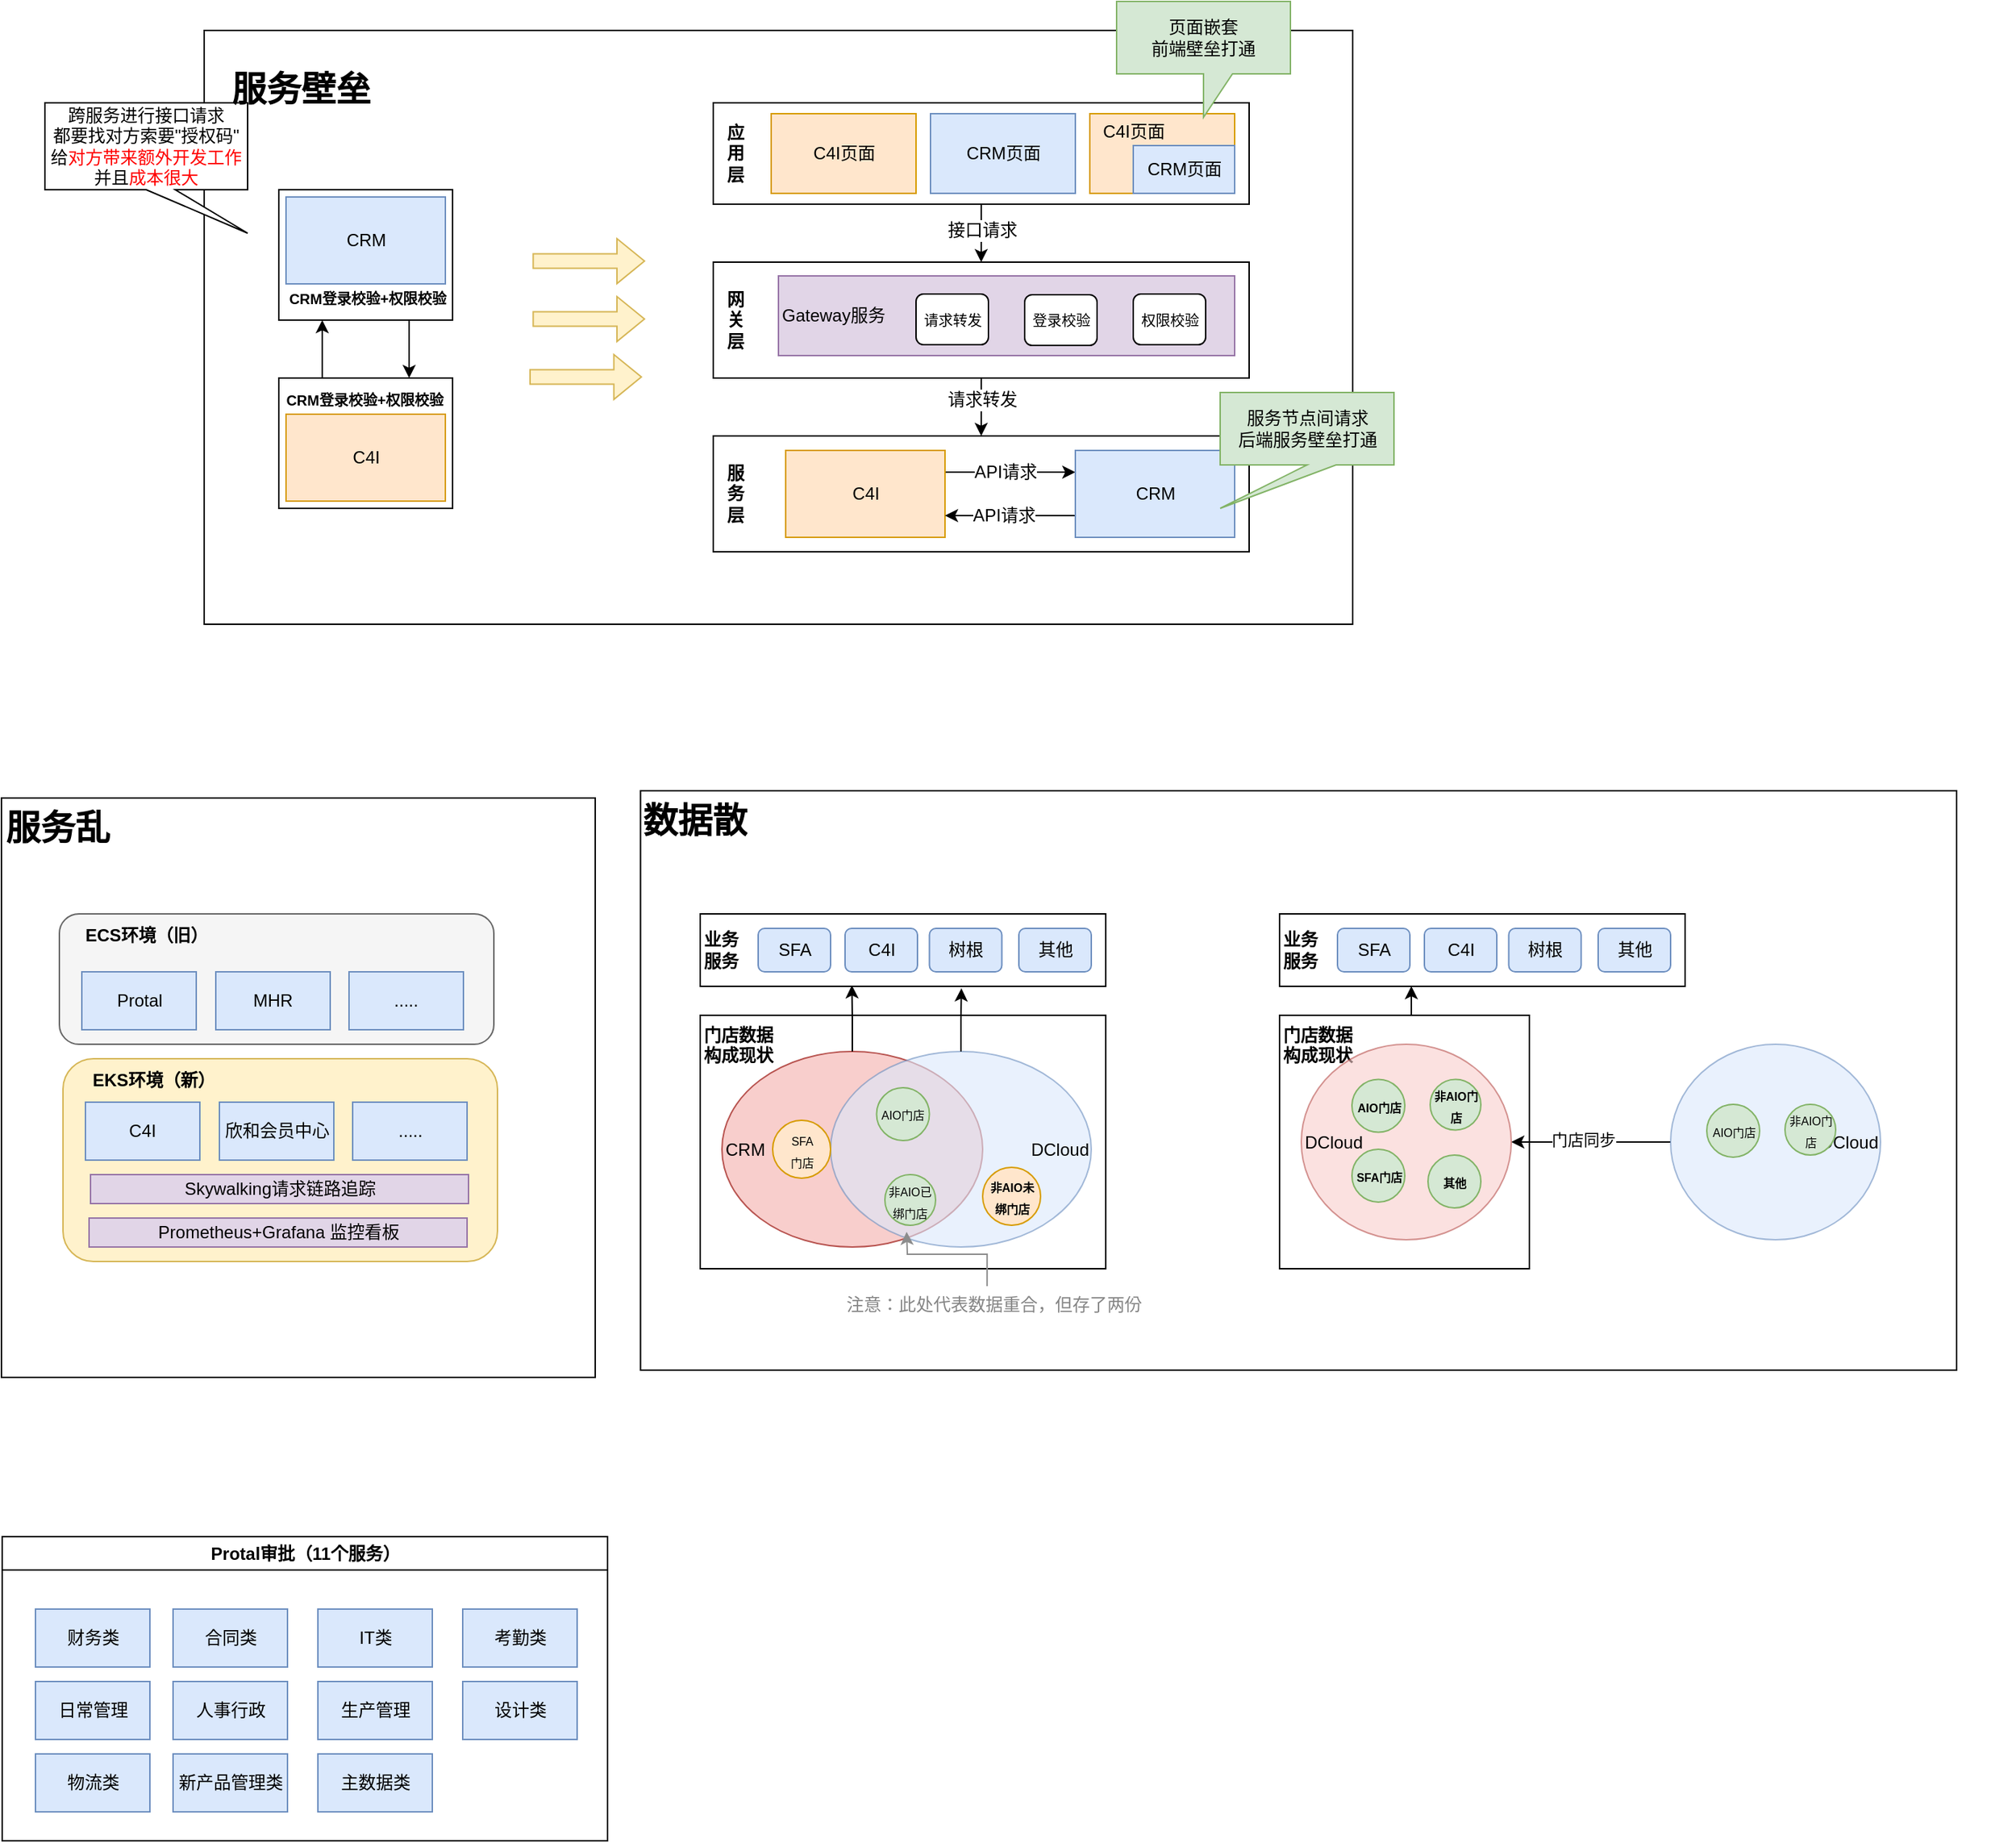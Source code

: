 <mxfile version="24.0.5" type="github">
  <diagram name="第 1 页" id="fpY8yn4sJWRvHEiPrYGF">
    <mxGraphModel dx="2000" dy="1903" grid="1" gridSize="10" guides="1" tooltips="1" connect="1" arrows="1" fold="1" page="1" pageScale="1" pageWidth="827" pageHeight="1169" math="0" shadow="0">
      <root>
        <mxCell id="0" />
        <mxCell id="1" parent="0" />
        <mxCell id="G3k9K2cqqkwImt9SPJEE-204" value="" style="rounded=0;whiteSpace=wrap;html=1;strokeColor=default;align=center;verticalAlign=middle;fontFamily=Helvetica;fontSize=12;fontColor=default;fillColor=default;" parent="1" vertex="1">
          <mxGeometry x="-670" y="200" width="410" height="400" as="geometry" />
        </mxCell>
        <mxCell id="G3k9K2cqqkwImt9SPJEE-200" value="" style="rounded=0;whiteSpace=wrap;html=1;strokeColor=default;align=center;verticalAlign=middle;fontFamily=Helvetica;fontSize=12;fontColor=default;fillColor=default;" parent="1" vertex="1">
          <mxGeometry x="-530" y="-330" width="793" height="410" as="geometry" />
        </mxCell>
        <mxCell id="G3k9K2cqqkwImt9SPJEE-174" value="Protal审批（11个服务）" style="swimlane;whiteSpace=wrap;html=1;rounded=0;strokeColor=default;align=center;verticalAlign=middle;fontFamily=Helvetica;fontSize=12;fontColor=default;fillColor=default;" parent="1" vertex="1">
          <mxGeometry x="-669.5" y="710" width="418" height="210" as="geometry" />
        </mxCell>
        <mxCell id="G3k9K2cqqkwImt9SPJEE-175" value="财务类" style="rounded=0;whiteSpace=wrap;html=1;strokeColor=#6c8ebf;align=center;verticalAlign=middle;fontFamily=Helvetica;fontSize=12;fillColor=#dae8fc;" parent="G3k9K2cqqkwImt9SPJEE-174" vertex="1">
          <mxGeometry x="23" y="50" width="79" height="40" as="geometry" />
        </mxCell>
        <mxCell id="G3k9K2cqqkwImt9SPJEE-176" value="合同类" style="rounded=0;whiteSpace=wrap;html=1;strokeColor=#6c8ebf;align=center;verticalAlign=middle;fontFamily=Helvetica;fontSize=12;fillColor=#dae8fc;" parent="G3k9K2cqqkwImt9SPJEE-174" vertex="1">
          <mxGeometry x="118" y="50" width="79" height="40" as="geometry" />
        </mxCell>
        <mxCell id="G3k9K2cqqkwImt9SPJEE-180" value="IT类" style="rounded=0;whiteSpace=wrap;html=1;strokeColor=#6c8ebf;align=center;verticalAlign=middle;fontFamily=Helvetica;fontSize=12;fillColor=#dae8fc;" parent="G3k9K2cqqkwImt9SPJEE-174" vertex="1">
          <mxGeometry x="218" y="50" width="79" height="40" as="geometry" />
        </mxCell>
        <mxCell id="G3k9K2cqqkwImt9SPJEE-181" value="考勤类" style="rounded=0;whiteSpace=wrap;html=1;strokeColor=#6c8ebf;align=center;verticalAlign=middle;fontFamily=Helvetica;fontSize=12;fillColor=#dae8fc;" parent="G3k9K2cqqkwImt9SPJEE-174" vertex="1">
          <mxGeometry x="318" y="50" width="79" height="40" as="geometry" />
        </mxCell>
        <mxCell id="G3k9K2cqqkwImt9SPJEE-182" value="日常管理" style="rounded=0;whiteSpace=wrap;html=1;strokeColor=#6c8ebf;align=center;verticalAlign=middle;fontFamily=Helvetica;fontSize=12;fillColor=#dae8fc;" parent="G3k9K2cqqkwImt9SPJEE-174" vertex="1">
          <mxGeometry x="23" y="100" width="79" height="40" as="geometry" />
        </mxCell>
        <mxCell id="G3k9K2cqqkwImt9SPJEE-183" value="人事行政" style="rounded=0;whiteSpace=wrap;html=1;strokeColor=#6c8ebf;align=center;verticalAlign=middle;fontFamily=Helvetica;fontSize=12;fillColor=#dae8fc;" parent="G3k9K2cqqkwImt9SPJEE-174" vertex="1">
          <mxGeometry x="118" y="100" width="79" height="40" as="geometry" />
        </mxCell>
        <mxCell id="G3k9K2cqqkwImt9SPJEE-184" value="生产管理" style="rounded=0;whiteSpace=wrap;html=1;strokeColor=#6c8ebf;align=center;verticalAlign=middle;fontFamily=Helvetica;fontSize=12;fillColor=#dae8fc;" parent="G3k9K2cqqkwImt9SPJEE-174" vertex="1">
          <mxGeometry x="218" y="100" width="79" height="40" as="geometry" />
        </mxCell>
        <mxCell id="G3k9K2cqqkwImt9SPJEE-185" value="设计类" style="rounded=0;whiteSpace=wrap;html=1;strokeColor=#6c8ebf;align=center;verticalAlign=middle;fontFamily=Helvetica;fontSize=12;fillColor=#dae8fc;" parent="G3k9K2cqqkwImt9SPJEE-174" vertex="1">
          <mxGeometry x="318" y="100" width="79" height="40" as="geometry" />
        </mxCell>
        <mxCell id="G3k9K2cqqkwImt9SPJEE-186" value="物流类" style="rounded=0;whiteSpace=wrap;html=1;strokeColor=#6c8ebf;align=center;verticalAlign=middle;fontFamily=Helvetica;fontSize=12;fillColor=#dae8fc;" parent="G3k9K2cqqkwImt9SPJEE-174" vertex="1">
          <mxGeometry x="23" y="150" width="79" height="40" as="geometry" />
        </mxCell>
        <mxCell id="G3k9K2cqqkwImt9SPJEE-187" value="新产品管理类" style="rounded=0;whiteSpace=wrap;html=1;strokeColor=#6c8ebf;align=center;verticalAlign=middle;fontFamily=Helvetica;fontSize=12;fillColor=#dae8fc;" parent="G3k9K2cqqkwImt9SPJEE-174" vertex="1">
          <mxGeometry x="118" y="150" width="79" height="40" as="geometry" />
        </mxCell>
        <mxCell id="G3k9K2cqqkwImt9SPJEE-188" value="主数据类" style="rounded=0;whiteSpace=wrap;html=1;strokeColor=#6c8ebf;align=center;verticalAlign=middle;fontFamily=Helvetica;fontSize=12;fillColor=#dae8fc;" parent="G3k9K2cqqkwImt9SPJEE-174" vertex="1">
          <mxGeometry x="218" y="150" width="79" height="40" as="geometry" />
        </mxCell>
        <mxCell id="G3k9K2cqqkwImt9SPJEE-198" value="" style="group;movable=0;resizable=0;rotatable=0;deletable=0;editable=0;locked=1;connectable=0;" parent="1" vertex="1" connectable="0">
          <mxGeometry x="-480" y="-280" width="771.5" height="310" as="geometry" />
        </mxCell>
        <mxCell id="G3k9K2cqqkwImt9SPJEE-22" value="" style="group;fillColor=#fff2cc;strokeColor=#d6b656;container=0;movable=0;resizable=0;rotatable=0;deletable=0;editable=0;locked=1;connectable=0;" parent="G3k9K2cqqkwImt9SPJEE-198" vertex="1" connectable="0">
          <mxGeometry x="1.5" y="60" width="120" height="90" as="geometry" />
        </mxCell>
        <mxCell id="G3k9K2cqqkwImt9SPJEE-38" style="edgeStyle=orthogonalEdgeStyle;rounded=0;orthogonalLoop=1;jettySize=auto;html=1;exitX=0.75;exitY=1;exitDx=0;exitDy=0;entryX=0.75;entryY=0;entryDx=0;entryDy=0;fontFamily=Helvetica;fontSize=12;fontColor=default;movable=0;resizable=0;rotatable=0;deletable=0;editable=0;locked=1;connectable=0;" parent="G3k9K2cqqkwImt9SPJEE-198" source="G3k9K2cqqkwImt9SPJEE-14" target="G3k9K2cqqkwImt9SPJEE-28" edge="1">
          <mxGeometry relative="1" as="geometry" />
        </mxCell>
        <mxCell id="G3k9K2cqqkwImt9SPJEE-14" value="" style="rounded=0;whiteSpace=wrap;html=1;align=center;verticalAlign=middle;fontFamily=Helvetica;fontSize=12;movable=0;resizable=0;rotatable=0;deletable=0;editable=0;locked=1;connectable=0;" parent="G3k9K2cqqkwImt9SPJEE-198" vertex="1">
          <mxGeometry x="1.5" y="60" width="120" height="90" as="geometry" />
        </mxCell>
        <mxCell id="G3k9K2cqqkwImt9SPJEE-8" value="CRM" style="rounded=0;whiteSpace=wrap;html=1;fillColor=#dae8fc;strokeColor=#6c8ebf;movable=0;resizable=0;rotatable=0;deletable=0;editable=0;locked=1;connectable=0;" parent="G3k9K2cqqkwImt9SPJEE-198" vertex="1">
          <mxGeometry x="6.5" y="65" width="110" height="60" as="geometry" />
        </mxCell>
        <mxCell id="G3k9K2cqqkwImt9SPJEE-21" value="&lt;font style=&quot;font-size: 10px;&quot;&gt;&lt;b&gt;CRM登录校验+权限校验&lt;/b&gt;&lt;/font&gt;" style="text;html=1;align=center;verticalAlign=middle;whiteSpace=wrap;rounded=0;fontFamily=Helvetica;fontSize=12;fontColor=default;movable=0;resizable=0;rotatable=0;deletable=0;editable=0;locked=1;connectable=0;" parent="G3k9K2cqqkwImt9SPJEE-198" vertex="1">
          <mxGeometry x="1.5" y="125" width="121.5" height="20" as="geometry" />
        </mxCell>
        <mxCell id="G3k9K2cqqkwImt9SPJEE-37" style="edgeStyle=orthogonalEdgeStyle;rounded=0;orthogonalLoop=1;jettySize=auto;html=1;exitX=0.25;exitY=0;exitDx=0;exitDy=0;entryX=0.25;entryY=1;entryDx=0;entryDy=0;fontFamily=Helvetica;fontSize=12;fontColor=default;movable=0;resizable=0;rotatable=0;deletable=0;editable=0;locked=1;connectable=0;" parent="G3k9K2cqqkwImt9SPJEE-198" source="G3k9K2cqqkwImt9SPJEE-28" target="G3k9K2cqqkwImt9SPJEE-14" edge="1">
          <mxGeometry relative="1" as="geometry" />
        </mxCell>
        <mxCell id="G3k9K2cqqkwImt9SPJEE-28" value="" style="rounded=0;whiteSpace=wrap;html=1;align=center;verticalAlign=middle;fontFamily=Helvetica;fontSize=12;movable=0;resizable=0;rotatable=0;deletable=0;editable=0;locked=1;connectable=0;container=0;" parent="G3k9K2cqqkwImt9SPJEE-198" vertex="1">
          <mxGeometry x="1.5" y="190" width="120" height="90" as="geometry" />
        </mxCell>
        <mxCell id="G3k9K2cqqkwImt9SPJEE-29" value="C4I" style="rounded=0;whiteSpace=wrap;html=1;fillColor=#ffe6cc;strokeColor=#d79b00;movable=0;resizable=0;rotatable=0;deletable=0;editable=0;locked=1;connectable=0;container=0;" parent="G3k9K2cqqkwImt9SPJEE-198" vertex="1">
          <mxGeometry x="6.5" y="215" width="110" height="60" as="geometry" />
        </mxCell>
        <mxCell id="G3k9K2cqqkwImt9SPJEE-77" value="&lt;font style=&quot;font-size: 10px;&quot;&gt;&lt;b&gt;CRM登录校验+权限校验&lt;/b&gt;&lt;/font&gt;" style="text;html=1;align=center;verticalAlign=middle;whiteSpace=wrap;rounded=0;fontFamily=Helvetica;fontSize=12;fontColor=default;movable=0;resizable=0;rotatable=0;deletable=0;editable=0;locked=1;connectable=0;" parent="G3k9K2cqqkwImt9SPJEE-198" vertex="1">
          <mxGeometry y="195" width="121.5" height="20" as="geometry" />
        </mxCell>
        <mxCell id="G3k9K2cqqkwImt9SPJEE-93" value="" style="group;movable=0;resizable=0;rotatable=0;deletable=0;editable=0;locked=1;connectable=0;" parent="G3k9K2cqqkwImt9SPJEE-198" vertex="1" connectable="0">
          <mxGeometry x="301.5" width="470" height="310" as="geometry" />
        </mxCell>
        <mxCell id="G3k9K2cqqkwImt9SPJEE-61" value="" style="group;dashed=1;movable=0;resizable=0;rotatable=0;deletable=0;editable=0;locked=1;connectable=0;" parent="G3k9K2cqqkwImt9SPJEE-93" vertex="1" connectable="0">
          <mxGeometry width="470" height="130" as="geometry" />
        </mxCell>
        <mxCell id="G3k9K2cqqkwImt9SPJEE-54" value="" style="rounded=0;whiteSpace=wrap;html=1;strokeColor=default;align=center;verticalAlign=middle;fontFamily=Helvetica;fontSize=12;fontColor=default;fillColor=default;movable=0;resizable=0;rotatable=0;deletable=0;editable=0;locked=1;connectable=0;" parent="G3k9K2cqqkwImt9SPJEE-61" vertex="1">
          <mxGeometry width="370" height="70" as="geometry" />
        </mxCell>
        <mxCell id="G3k9K2cqqkwImt9SPJEE-55" value="应&lt;br&gt;用&lt;br&gt;层" style="text;html=1;align=center;verticalAlign=middle;whiteSpace=wrap;rounded=0;fontFamily=Helvetica;fontSize=12;fontColor=default;fontStyle=1;movable=0;resizable=0;rotatable=0;deletable=0;editable=0;locked=1;connectable=0;" parent="G3k9K2cqqkwImt9SPJEE-61" vertex="1">
          <mxGeometry x="5" y="10" width="20" height="50" as="geometry" />
        </mxCell>
        <mxCell id="G3k9K2cqqkwImt9SPJEE-56" value="C4I页面" style="rounded=0;whiteSpace=wrap;html=1;strokeColor=#d79b00;align=center;verticalAlign=middle;fontFamily=Helvetica;fontSize=12;fillColor=#ffe6cc;movable=0;resizable=0;rotatable=0;deletable=0;editable=0;locked=1;connectable=0;" parent="G3k9K2cqqkwImt9SPJEE-61" vertex="1">
          <mxGeometry x="40" y="7.5" width="100" height="55" as="geometry" />
        </mxCell>
        <mxCell id="G3k9K2cqqkwImt9SPJEE-57" value="CRM页面" style="rounded=0;whiteSpace=wrap;html=1;strokeColor=#6c8ebf;align=center;verticalAlign=middle;fontFamily=Helvetica;fontSize=12;fillColor=#dae8fc;movable=0;resizable=0;rotatable=0;deletable=0;editable=0;locked=1;connectable=0;" parent="G3k9K2cqqkwImt9SPJEE-61" vertex="1">
          <mxGeometry x="150" y="7.5" width="100" height="55" as="geometry" />
        </mxCell>
        <mxCell id="G3k9K2cqqkwImt9SPJEE-58" value="" style="rounded=0;whiteSpace=wrap;html=1;strokeColor=#d79b00;align=center;verticalAlign=middle;fontFamily=Helvetica;fontSize=12;fillColor=#ffe6cc;movable=0;resizable=0;rotatable=0;deletable=0;editable=0;locked=1;connectable=0;" parent="G3k9K2cqqkwImt9SPJEE-61" vertex="1">
          <mxGeometry x="260" y="7.5" width="100" height="55" as="geometry" />
        </mxCell>
        <mxCell id="G3k9K2cqqkwImt9SPJEE-59" value="C4I页面" style="text;html=1;align=center;verticalAlign=middle;whiteSpace=wrap;rounded=0;fontFamily=Helvetica;fontSize=12;fontColor=default;movable=0;resizable=0;rotatable=0;deletable=0;editable=0;locked=1;connectable=0;" parent="G3k9K2cqqkwImt9SPJEE-61" vertex="1">
          <mxGeometry x="260" y="5" width="60" height="30" as="geometry" />
        </mxCell>
        <mxCell id="G3k9K2cqqkwImt9SPJEE-60" value="CRM页面" style="rounded=0;whiteSpace=wrap;html=1;strokeColor=#6c8ebf;align=center;verticalAlign=middle;fontFamily=Helvetica;fontSize=12;fillColor=#dae8fc;movable=0;resizable=0;rotatable=0;deletable=0;editable=0;locked=1;connectable=0;" parent="G3k9K2cqqkwImt9SPJEE-61" vertex="1">
          <mxGeometry x="290" y="29.5" width="70" height="33" as="geometry" />
        </mxCell>
        <mxCell id="G3k9K2cqqkwImt9SPJEE-86" style="edgeStyle=orthogonalEdgeStyle;rounded=0;orthogonalLoop=1;jettySize=auto;html=1;exitX=0.5;exitY=1;exitDx=0;exitDy=0;entryX=0.5;entryY=0;entryDx=0;entryDy=0;fontFamily=Helvetica;fontSize=12;fontColor=default;movable=0;resizable=0;rotatable=0;deletable=0;editable=0;locked=1;connectable=0;" parent="G3k9K2cqqkwImt9SPJEE-93" source="G3k9K2cqqkwImt9SPJEE-54" target="G3k9K2cqqkwImt9SPJEE-81" edge="1">
          <mxGeometry relative="1" as="geometry" />
        </mxCell>
        <mxCell id="G3k9K2cqqkwImt9SPJEE-87" value="接口请求" style="edgeLabel;html=1;align=center;verticalAlign=middle;resizable=0;points=[];rounded=0;strokeColor=default;fontFamily=Helvetica;fontSize=12;fontColor=default;fillColor=default;movable=0;rotatable=0;deletable=0;editable=0;locked=1;connectable=0;" parent="G3k9K2cqqkwImt9SPJEE-86" vertex="1" connectable="0">
          <mxGeometry x="-0.126" relative="1" as="geometry">
            <mxPoint as="offset" />
          </mxGeometry>
        </mxCell>
        <mxCell id="G3k9K2cqqkwImt9SPJEE-89" value="" style="group;movable=0;resizable=0;rotatable=0;deletable=0;editable=0;locked=1;connectable=0;" parent="G3k9K2cqqkwImt9SPJEE-93" vertex="1" connectable="0">
          <mxGeometry y="110" width="370" height="80" as="geometry" />
        </mxCell>
        <mxCell id="G3k9K2cqqkwImt9SPJEE-81" value="" style="rounded=0;whiteSpace=wrap;html=1;strokeColor=default;align=center;verticalAlign=middle;fontFamily=Helvetica;fontSize=12;fontColor=default;fillColor=default;movable=0;resizable=0;rotatable=0;deletable=0;editable=0;locked=1;connectable=0;" parent="G3k9K2cqqkwImt9SPJEE-89" vertex="1">
          <mxGeometry width="370" height="80" as="geometry" />
        </mxCell>
        <mxCell id="G3k9K2cqqkwImt9SPJEE-82" value="" style="group;movable=0;resizable=0;rotatable=0;deletable=0;editable=0;locked=1;connectable=0;" parent="G3k9K2cqqkwImt9SPJEE-89" vertex="1" connectable="0">
          <mxGeometry x="45" y="9.5" width="325" height="70.5" as="geometry" />
        </mxCell>
        <mxCell id="G3k9K2cqqkwImt9SPJEE-53" value="&lt;div style=&quot;&quot;&gt;&lt;span style=&quot;background-color: initial;&quot;&gt;Gateway服务&lt;/span&gt;&lt;/div&gt;" style="rounded=0;whiteSpace=wrap;html=1;fillColor=#e1d5e7;strokeColor=#9673a6;movable=0;resizable=0;rotatable=0;deletable=0;editable=0;locked=1;connectable=0;container=0;align=left;" parent="G3k9K2cqqkwImt9SPJEE-82" vertex="1">
          <mxGeometry width="315" height="55" as="geometry" />
        </mxCell>
        <mxCell id="G3k9K2cqqkwImt9SPJEE-69" value="&lt;font style=&quot;font-size: 10px;&quot;&gt;请求转发&lt;/font&gt;" style="rounded=1;whiteSpace=wrap;html=1;strokeColor=default;align=center;verticalAlign=middle;fontFamily=Helvetica;fontSize=12;fontColor=default;fillColor=default;movable=0;resizable=0;rotatable=0;deletable=0;editable=0;locked=1;connectable=0;" parent="G3k9K2cqqkwImt9SPJEE-82" vertex="1">
          <mxGeometry x="95" y="12.5" width="50" height="35" as="geometry" />
        </mxCell>
        <mxCell id="G3k9K2cqqkwImt9SPJEE-70" value="&lt;font style=&quot;font-size: 10px;&quot;&gt;登录校验&lt;/font&gt;" style="rounded=1;whiteSpace=wrap;html=1;strokeColor=default;align=center;verticalAlign=middle;fontFamily=Helvetica;fontSize=12;fontColor=default;fillColor=default;movable=0;resizable=0;rotatable=0;deletable=0;editable=0;locked=1;connectable=0;" parent="G3k9K2cqqkwImt9SPJEE-82" vertex="1">
          <mxGeometry x="170" y="13" width="50" height="35" as="geometry" />
        </mxCell>
        <mxCell id="G3k9K2cqqkwImt9SPJEE-71" value="&lt;font style=&quot;font-size: 10px;&quot;&gt;权限校验&lt;/font&gt;" style="rounded=1;whiteSpace=wrap;html=1;strokeColor=default;align=center;verticalAlign=middle;fontFamily=Helvetica;fontSize=12;fontColor=default;fillColor=default;movable=0;resizable=0;rotatable=0;deletable=0;editable=0;locked=1;connectable=0;" parent="G3k9K2cqqkwImt9SPJEE-82" vertex="1">
          <mxGeometry x="245" y="12.5" width="50" height="35" as="geometry" />
        </mxCell>
        <mxCell id="G3k9K2cqqkwImt9SPJEE-51" value="网&lt;br&gt;关&lt;br&gt;层" style="text;html=1;align=center;verticalAlign=middle;whiteSpace=wrap;rounded=0;fontFamily=Helvetica;fontSize=12;fontColor=default;fontStyle=1;movable=0;resizable=0;rotatable=0;deletable=0;editable=0;locked=1;connectable=0;" parent="G3k9K2cqqkwImt9SPJEE-89" vertex="1">
          <mxGeometry y="14.5" width="30" height="50" as="geometry" />
        </mxCell>
        <mxCell id="G3k9K2cqqkwImt9SPJEE-90" value="" style="group;movable=0;resizable=0;rotatable=0;deletable=0;editable=0;locked=1;connectable=0;" parent="G3k9K2cqqkwImt9SPJEE-93" vertex="1" connectable="0">
          <mxGeometry y="230" width="370" height="80" as="geometry" />
        </mxCell>
        <mxCell id="G3k9K2cqqkwImt9SPJEE-39" value="" style="rounded=0;whiteSpace=wrap;html=1;strokeColor=default;align=center;verticalAlign=middle;fontFamily=Helvetica;fontSize=12;fontColor=default;fillColor=default;movable=0;resizable=0;rotatable=0;deletable=0;editable=0;locked=1;connectable=0;" parent="G3k9K2cqqkwImt9SPJEE-90" vertex="1">
          <mxGeometry width="370" height="80" as="geometry" />
        </mxCell>
        <mxCell id="G3k9K2cqqkwImt9SPJEE-45" style="edgeStyle=orthogonalEdgeStyle;rounded=0;orthogonalLoop=1;jettySize=auto;html=1;exitX=1;exitY=0.25;exitDx=0;exitDy=0;entryX=0;entryY=0.25;entryDx=0;entryDy=0;fontFamily=Helvetica;fontSize=12;fontColor=default;movable=0;resizable=0;rotatable=0;deletable=0;editable=0;locked=1;connectable=0;" parent="G3k9K2cqqkwImt9SPJEE-90" source="G3k9K2cqqkwImt9SPJEE-42" target="G3k9K2cqqkwImt9SPJEE-43" edge="1">
          <mxGeometry relative="1" as="geometry" />
        </mxCell>
        <mxCell id="G3k9K2cqqkwImt9SPJEE-47" value="API请求" style="edgeLabel;html=1;align=center;verticalAlign=middle;resizable=0;points=[];rounded=0;strokeColor=default;fontFamily=Helvetica;fontSize=12;fontColor=default;fillColor=default;movable=0;rotatable=0;deletable=0;editable=0;locked=1;connectable=0;" parent="G3k9K2cqqkwImt9SPJEE-45" vertex="1" connectable="0">
          <mxGeometry x="-0.089" relative="1" as="geometry">
            <mxPoint as="offset" />
          </mxGeometry>
        </mxCell>
        <mxCell id="G3k9K2cqqkwImt9SPJEE-102" value="" style="edgeLabel;html=1;align=center;verticalAlign=middle;resizable=0;points=[];rounded=0;strokeColor=default;fontFamily=Helvetica;fontSize=12;fontColor=default;fillColor=default;movable=0;rotatable=0;deletable=0;editable=0;locked=1;connectable=0;" parent="G3k9K2cqqkwImt9SPJEE-45" vertex="1" connectable="0">
          <mxGeometry x="0.7" y="-3" relative="1" as="geometry">
            <mxPoint as="offset" />
          </mxGeometry>
        </mxCell>
        <mxCell id="G3k9K2cqqkwImt9SPJEE-42" value="C4I" style="rounded=0;whiteSpace=wrap;html=1;fillColor=#ffe6cc;strokeColor=#d79b00;movable=0;resizable=0;rotatable=0;deletable=0;editable=0;locked=1;connectable=0;container=0;" parent="G3k9K2cqqkwImt9SPJEE-90" vertex="1">
          <mxGeometry x="50" y="10" width="110" height="60" as="geometry" />
        </mxCell>
        <mxCell id="G3k9K2cqqkwImt9SPJEE-46" style="edgeStyle=orthogonalEdgeStyle;rounded=0;orthogonalLoop=1;jettySize=auto;html=1;exitX=0;exitY=0.75;exitDx=0;exitDy=0;entryX=1;entryY=0.75;entryDx=0;entryDy=0;fontFamily=Helvetica;fontSize=12;fontColor=default;movable=0;resizable=0;rotatable=0;deletable=0;editable=0;locked=1;connectable=0;" parent="G3k9K2cqqkwImt9SPJEE-90" source="G3k9K2cqqkwImt9SPJEE-43" target="G3k9K2cqqkwImt9SPJEE-42" edge="1">
          <mxGeometry relative="1" as="geometry">
            <Array as="points">
              <mxPoint x="180" y="55" />
              <mxPoint x="180" y="55" />
            </Array>
          </mxGeometry>
        </mxCell>
        <mxCell id="G3k9K2cqqkwImt9SPJEE-48" value="API请求" style="edgeLabel;html=1;align=center;verticalAlign=middle;resizable=0;points=[];rounded=0;strokeColor=default;fontFamily=Helvetica;fontSize=12;fontColor=default;fillColor=default;movable=0;rotatable=0;deletable=0;editable=0;locked=1;connectable=0;" parent="G3k9K2cqqkwImt9SPJEE-46" vertex="1" connectable="0">
          <mxGeometry x="0.458" relative="1" as="geometry">
            <mxPoint x="16" as="offset" />
          </mxGeometry>
        </mxCell>
        <mxCell id="G3k9K2cqqkwImt9SPJEE-43" value="CRM" style="rounded=0;whiteSpace=wrap;html=1;fillColor=#dae8fc;strokeColor=#6c8ebf;movable=0;resizable=0;rotatable=0;deletable=0;editable=0;locked=1;connectable=0;" parent="G3k9K2cqqkwImt9SPJEE-90" vertex="1">
          <mxGeometry x="250" y="10" width="110" height="60" as="geometry" />
        </mxCell>
        <mxCell id="G3k9K2cqqkwImt9SPJEE-50" value="服&lt;br&gt;务&lt;br&gt;层" style="text;html=1;align=center;verticalAlign=middle;whiteSpace=wrap;rounded=0;fontFamily=Helvetica;fontSize=12;fontColor=default;fontStyle=1;movable=0;resizable=0;rotatable=0;deletable=0;editable=0;locked=1;connectable=0;" parent="G3k9K2cqqkwImt9SPJEE-90" vertex="1">
          <mxGeometry y="15" width="30" height="50" as="geometry" />
        </mxCell>
        <mxCell id="G3k9K2cqqkwImt9SPJEE-85" style="edgeStyle=orthogonalEdgeStyle;rounded=0;orthogonalLoop=1;jettySize=auto;html=1;entryX=0.5;entryY=0;entryDx=0;entryDy=0;fontFamily=Helvetica;fontSize=12;fontColor=default;movable=0;resizable=0;rotatable=0;deletable=0;editable=0;locked=1;connectable=0;" parent="G3k9K2cqqkwImt9SPJEE-93" source="G3k9K2cqqkwImt9SPJEE-81" target="G3k9K2cqqkwImt9SPJEE-39" edge="1">
          <mxGeometry relative="1" as="geometry" />
        </mxCell>
        <mxCell id="G3k9K2cqqkwImt9SPJEE-88" value="请求转发" style="edgeLabel;html=1;align=center;verticalAlign=middle;resizable=0;points=[];rounded=0;strokeColor=default;fontFamily=Helvetica;fontSize=12;fontColor=default;fillColor=default;movable=0;rotatable=0;deletable=0;editable=0;locked=1;connectable=0;" parent="G3k9K2cqqkwImt9SPJEE-85" vertex="1" connectable="0">
          <mxGeometry x="0.294" y="-1" relative="1" as="geometry">
            <mxPoint x="1" y="-11" as="offset" />
          </mxGeometry>
        </mxCell>
        <mxCell id="G3k9K2cqqkwImt9SPJEE-194" value="" style="shape=flexArrow;endArrow=classic;html=1;rounded=0;fontFamily=Helvetica;fontSize=12;fontColor=default;fillColor=#fff2cc;strokeColor=#d6b656;movable=0;resizable=0;rotatable=0;deletable=0;editable=0;locked=1;connectable=0;" parent="G3k9K2cqqkwImt9SPJEE-198" edge="1">
          <mxGeometry width="50" height="50" relative="1" as="geometry">
            <mxPoint x="176.662" y="109.26" as="sourcePoint" />
            <mxPoint x="254.5" y="109.26" as="targetPoint" />
          </mxGeometry>
        </mxCell>
        <mxCell id="G3k9K2cqqkwImt9SPJEE-195" value="" style="shape=flexArrow;endArrow=classic;html=1;rounded=0;fontFamily=Helvetica;fontSize=12;fontColor=default;fillColor=#fff2cc;strokeColor=#d6b656;movable=0;resizable=0;rotatable=0;deletable=0;editable=0;locked=1;connectable=0;" parent="G3k9K2cqqkwImt9SPJEE-198" edge="1">
          <mxGeometry width="50" height="50" relative="1" as="geometry">
            <mxPoint x="176.662" y="149.26" as="sourcePoint" />
            <mxPoint x="254.5" y="149.26" as="targetPoint" />
          </mxGeometry>
        </mxCell>
        <mxCell id="G3k9K2cqqkwImt9SPJEE-196" value="" style="shape=flexArrow;endArrow=classic;html=1;rounded=0;fontFamily=Helvetica;fontSize=12;fontColor=default;fillColor=#fff2cc;strokeColor=#d6b656;movable=0;resizable=0;rotatable=0;deletable=0;editable=0;locked=1;connectable=0;" parent="G3k9K2cqqkwImt9SPJEE-198" edge="1">
          <mxGeometry width="50" height="50" relative="1" as="geometry">
            <mxPoint x="174.5" y="189.26" as="sourcePoint" />
            <mxPoint x="252.338" y="189.26" as="targetPoint" />
          </mxGeometry>
        </mxCell>
        <mxCell id="G3k9K2cqqkwImt9SPJEE-201" value="&lt;h1 style=&quot;margin-top: 0px;&quot;&gt;服务乱&lt;/h1&gt;" style="text;html=1;whiteSpace=wrap;overflow=hidden;rounded=0;fontFamily=Helvetica;fontSize=12;fontColor=default;" parent="1" vertex="1">
          <mxGeometry x="-669.5" y="200" width="125" height="40" as="geometry" />
        </mxCell>
        <mxCell id="G3k9K2cqqkwImt9SPJEE-202" value="" style="group" parent="1" vertex="1" connectable="0">
          <mxGeometry x="-630" y="280" width="1350" height="315" as="geometry" />
        </mxCell>
        <mxCell id="G3k9K2cqqkwImt9SPJEE-205" value="" style="rounded=0;whiteSpace=wrap;html=1;strokeColor=default;align=center;verticalAlign=middle;fontFamily=Helvetica;fontSize=12;fontColor=default;fillColor=default;" parent="G3k9K2cqqkwImt9SPJEE-202" vertex="1">
          <mxGeometry x="401.25" y="-85" width="908.75" height="400" as="geometry" />
        </mxCell>
        <mxCell id="G3k9K2cqqkwImt9SPJEE-107" value="" style="rounded=1;whiteSpace=wrap;html=1;strokeColor=#666666;align=center;verticalAlign=middle;fontFamily=Helvetica;fontSize=12;fontColor=#333333;fillColor=#f5f5f5;" parent="G3k9K2cqqkwImt9SPJEE-202" vertex="1">
          <mxGeometry width="300" height="90" as="geometry" />
        </mxCell>
        <mxCell id="G3k9K2cqqkwImt9SPJEE-108" value="ECS环境（旧）" style="text;html=1;align=left;verticalAlign=middle;whiteSpace=wrap;rounded=0;fontFamily=Helvetica;fontSize=12;fontColor=default;fontStyle=1" parent="G3k9K2cqqkwImt9SPJEE-202" vertex="1">
          <mxGeometry x="15.5" width="110" height="30" as="geometry" />
        </mxCell>
        <mxCell id="G3k9K2cqqkwImt9SPJEE-110" value="" style="rounded=1;whiteSpace=wrap;html=1;strokeColor=#d6b656;align=center;verticalAlign=middle;fontFamily=Helvetica;fontSize=12;fillColor=#fff2cc;" parent="G3k9K2cqqkwImt9SPJEE-202" vertex="1">
          <mxGeometry x="2.5" y="100" width="300" height="140" as="geometry" />
        </mxCell>
        <mxCell id="G3k9K2cqqkwImt9SPJEE-111" value="EKS环境（新）" style="text;html=1;align=left;verticalAlign=middle;whiteSpace=wrap;rounded=0;fontFamily=Helvetica;fontSize=12;fontColor=default;fontStyle=1" parent="G3k9K2cqqkwImt9SPJEE-202" vertex="1">
          <mxGeometry x="20.5" y="100" width="94.5" height="30" as="geometry" />
        </mxCell>
        <mxCell id="G3k9K2cqqkwImt9SPJEE-115" value="C4I" style="rounded=0;whiteSpace=wrap;html=1;strokeColor=#6c8ebf;align=center;verticalAlign=middle;fontFamily=Helvetica;fontSize=12;fillColor=#dae8fc;" parent="G3k9K2cqqkwImt9SPJEE-202" vertex="1">
          <mxGeometry x="18" y="130" width="79" height="40" as="geometry" />
        </mxCell>
        <mxCell id="G3k9K2cqqkwImt9SPJEE-116" value="Protal" style="rounded=0;whiteSpace=wrap;html=1;strokeColor=#6c8ebf;align=center;verticalAlign=middle;fontFamily=Helvetica;fontSize=12;fillColor=#dae8fc;" parent="G3k9K2cqqkwImt9SPJEE-202" vertex="1">
          <mxGeometry x="15.5" y="40" width="79" height="40" as="geometry" />
        </mxCell>
        <mxCell id="G3k9K2cqqkwImt9SPJEE-117" value="MHR" style="rounded=0;whiteSpace=wrap;html=1;strokeColor=#6c8ebf;align=center;verticalAlign=middle;fontFamily=Helvetica;fontSize=12;fillColor=#dae8fc;" parent="G3k9K2cqqkwImt9SPJEE-202" vertex="1">
          <mxGeometry x="108" y="40" width="79" height="40" as="geometry" />
        </mxCell>
        <mxCell id="G3k9K2cqqkwImt9SPJEE-118" value="....." style="rounded=0;whiteSpace=wrap;html=1;strokeColor=#6c8ebf;align=center;verticalAlign=middle;fontFamily=Helvetica;fontSize=12;fillColor=#dae8fc;" parent="G3k9K2cqqkwImt9SPJEE-202" vertex="1">
          <mxGeometry x="200" y="40" width="79" height="40" as="geometry" />
        </mxCell>
        <mxCell id="G3k9K2cqqkwImt9SPJEE-119" value="欣和会员中心" style="rounded=0;whiteSpace=wrap;html=1;strokeColor=#6c8ebf;align=center;verticalAlign=middle;fontFamily=Helvetica;fontSize=12;fillColor=#dae8fc;" parent="G3k9K2cqqkwImt9SPJEE-202" vertex="1">
          <mxGeometry x="110.5" y="130" width="79" height="40" as="geometry" />
        </mxCell>
        <mxCell id="G3k9K2cqqkwImt9SPJEE-120" value="....." style="rounded=0;whiteSpace=wrap;html=1;strokeColor=#6c8ebf;align=center;verticalAlign=middle;fontFamily=Helvetica;fontSize=12;fillColor=#dae8fc;" parent="G3k9K2cqqkwImt9SPJEE-202" vertex="1">
          <mxGeometry x="202.5" y="130" width="79" height="40" as="geometry" />
        </mxCell>
        <mxCell id="G3k9K2cqqkwImt9SPJEE-121" value="Skywalking请求链路追踪" style="rounded=0;whiteSpace=wrap;html=1;strokeColor=#9673a6;align=center;verticalAlign=middle;fontFamily=Helvetica;fontSize=12;fillColor=#e1d5e7;" parent="G3k9K2cqqkwImt9SPJEE-202" vertex="1">
          <mxGeometry x="21.5" y="180" width="261" height="20" as="geometry" />
        </mxCell>
        <mxCell id="G3k9K2cqqkwImt9SPJEE-122" value="Prometheus+Grafana 监控看板" style="rounded=0;whiteSpace=wrap;html=1;strokeColor=#9673a6;align=center;verticalAlign=middle;fontFamily=Helvetica;fontSize=12;fillColor=#e1d5e7;" parent="G3k9K2cqqkwImt9SPJEE-202" vertex="1">
          <mxGeometry x="20.5" y="210" width="261" height="20" as="geometry" />
        </mxCell>
        <mxCell id="G3k9K2cqqkwImt9SPJEE-168" value="" style="group;rounded=1;movable=0;resizable=0;rotatable=0;deletable=0;editable=0;locked=1;connectable=0;" parent="G3k9K2cqqkwImt9SPJEE-202" vertex="1" connectable="0">
          <mxGeometry x="442.5" width="770" height="270" as="geometry" />
        </mxCell>
        <mxCell id="G3k9K2cqqkwImt9SPJEE-133" value="&lt;b&gt;门店数据&lt;br&gt;构成现状&lt;/b&gt;" style="rounded=0;whiteSpace=wrap;html=1;verticalAlign=top;align=left;movable=0;resizable=0;rotatable=0;deletable=0;editable=0;locked=1;connectable=0;" parent="G3k9K2cqqkwImt9SPJEE-168" vertex="1">
          <mxGeometry x="400.0" y="70" width="172.5" height="175" as="geometry" />
        </mxCell>
        <mxCell id="G3k9K2cqqkwImt9SPJEE-134" value="" style="edgeStyle=orthogonalEdgeStyle;rounded=0;orthogonalLoop=1;jettySize=auto;html=1;movable=0;resizable=0;rotatable=0;deletable=0;editable=0;locked=1;connectable=0;" parent="G3k9K2cqqkwImt9SPJEE-168" source="G3k9K2cqqkwImt9SPJEE-136" target="G3k9K2cqqkwImt9SPJEE-150" edge="1">
          <mxGeometry relative="1" as="geometry" />
        </mxCell>
        <mxCell id="G3k9K2cqqkwImt9SPJEE-135" value="门店同步" style="edgeLabel;html=1;align=center;verticalAlign=middle;resizable=0;points=[];movable=0;rotatable=0;deletable=0;editable=0;locked=1;connectable=0;" parent="G3k9K2cqqkwImt9SPJEE-134" vertex="1" connectable="0">
          <mxGeometry x="0.104" y="-2" relative="1" as="geometry">
            <mxPoint as="offset" />
          </mxGeometry>
        </mxCell>
        <mxCell id="G3k9K2cqqkwImt9SPJEE-136" value="DCloud" style="ellipse;whiteSpace=wrap;html=1;align=right;opacity=60;fillColor=#dae8fc;strokeColor=#6c8ebf;movable=0;resizable=0;rotatable=0;deletable=0;editable=0;locked=1;connectable=0;" parent="G3k9K2cqqkwImt9SPJEE-168" vertex="1">
          <mxGeometry x="670" y="90.0" width="145" height="135" as="geometry" />
        </mxCell>
        <mxCell id="G3k9K2cqqkwImt9SPJEE-137" value="&lt;b&gt;门店数据&lt;br&gt;构成现状&lt;/b&gt;" style="rounded=0;whiteSpace=wrap;html=1;verticalAlign=top;align=left;movable=0;resizable=0;rotatable=0;deletable=0;editable=0;locked=1;connectable=0;" parent="G3k9K2cqqkwImt9SPJEE-168" vertex="1">
          <mxGeometry y="70" width="280" height="175" as="geometry" />
        </mxCell>
        <mxCell id="G3k9K2cqqkwImt9SPJEE-138" value="CRM" style="ellipse;whiteSpace=wrap;html=1;align=left;fillColor=#f8cecc;strokeColor=#b85450;movable=0;resizable=0;rotatable=0;deletable=0;editable=0;locked=1;connectable=0;" parent="G3k9K2cqqkwImt9SPJEE-168" vertex="1">
          <mxGeometry x="15.0" y="95" width="180" height="135" as="geometry" />
        </mxCell>
        <mxCell id="G3k9K2cqqkwImt9SPJEE-139" value="DCloud" style="ellipse;whiteSpace=wrap;html=1;align=right;opacity=60;fillColor=#dae8fc;strokeColor=#6c8ebf;movable=0;resizable=0;rotatable=0;deletable=0;editable=0;locked=1;connectable=0;" parent="G3k9K2cqqkwImt9SPJEE-168" vertex="1">
          <mxGeometry x="90" y="95" width="180" height="135" as="geometry" />
        </mxCell>
        <mxCell id="G3k9K2cqqkwImt9SPJEE-140" value="&lt;font style=&quot;font-size: 8px;&quot;&gt;AIO门店&lt;/font&gt;" style="ellipse;whiteSpace=wrap;html=1;aspect=fixed;fillColor=#d5e8d4;strokeColor=#82b366;movable=0;resizable=0;rotatable=0;deletable=0;editable=0;locked=1;connectable=0;" parent="G3k9K2cqqkwImt9SPJEE-168" vertex="1">
          <mxGeometry x="121.75" y="120" width="36.5" height="36.5" as="geometry" />
        </mxCell>
        <mxCell id="G3k9K2cqqkwImt9SPJEE-141" value="&lt;font style=&quot;font-size: 8px;&quot;&gt;非AIO已绑门店&lt;/font&gt;" style="ellipse;whiteSpace=wrap;html=1;aspect=fixed;fillColor=#d5e8d4;strokeColor=#82b366;movable=0;resizable=0;rotatable=0;deletable=0;editable=0;locked=1;connectable=0;" parent="G3k9K2cqqkwImt9SPJEE-168" vertex="1">
          <mxGeometry x="127.5" y="180" width="35.0" height="35.0" as="geometry" />
        </mxCell>
        <mxCell id="G3k9K2cqqkwImt9SPJEE-142" value="&lt;font style=&quot;font-size: 8px;&quot;&gt;SFA&lt;br&gt;门店&lt;/font&gt;" style="ellipse;whiteSpace=wrap;html=1;aspect=fixed;fillColor=#ffe6cc;strokeColor=#d79b00;movable=0;resizable=0;rotatable=0;deletable=0;editable=0;locked=1;connectable=0;" parent="G3k9K2cqqkwImt9SPJEE-168" vertex="1">
          <mxGeometry x="50" y="142.5" width="40.0" height="40.0" as="geometry" />
        </mxCell>
        <mxCell id="G3k9K2cqqkwImt9SPJEE-143" style="edgeStyle=orthogonalEdgeStyle;rounded=0;orthogonalLoop=1;jettySize=auto;html=1;entryX=0.5;entryY=1;entryDx=0;entryDy=0;fontColor=#aaa7a7;strokeColor=#8c8c8c;exitX=0.483;exitY=0.067;exitDx=0;exitDy=0;exitPerimeter=0;movable=0;resizable=0;rotatable=0;deletable=0;editable=0;locked=1;connectable=0;" parent="G3k9K2cqqkwImt9SPJEE-168" source="G3k9K2cqqkwImt9SPJEE-144" edge="1">
          <mxGeometry relative="1" as="geometry">
            <mxPoint x="142.5" y="219.5" as="targetPoint" />
          </mxGeometry>
        </mxCell>
        <mxCell id="G3k9K2cqqkwImt9SPJEE-144" value="注意：此处代表数据重合，但存了两份" style="text;html=1;align=center;verticalAlign=middle;resizable=0;points=[];autosize=1;strokeColor=none;fillColor=none;fontColor=#858585;movable=0;rotatable=0;deletable=0;editable=0;locked=1;connectable=0;" parent="G3k9K2cqqkwImt9SPJEE-168" vertex="1">
          <mxGeometry x="87" y="255" width="230" height="30" as="geometry" />
        </mxCell>
        <mxCell id="G3k9K2cqqkwImt9SPJEE-145" style="edgeStyle=orthogonalEdgeStyle;rounded=0;orthogonalLoop=1;jettySize=auto;html=1;exitX=0.5;exitY=0;exitDx=0;exitDy=0;entryX=0.374;entryY=0.986;entryDx=0;entryDy=0;entryPerimeter=0;movable=0;resizable=0;rotatable=0;deletable=0;editable=0;locked=1;connectable=0;" parent="G3k9K2cqqkwImt9SPJEE-168" source="G3k9K2cqqkwImt9SPJEE-138" target="G3k9K2cqqkwImt9SPJEE-156" edge="1">
          <mxGeometry relative="1" as="geometry" />
        </mxCell>
        <mxCell id="G3k9K2cqqkwImt9SPJEE-146" style="edgeStyle=orthogonalEdgeStyle;rounded=0;orthogonalLoop=1;jettySize=auto;html=1;exitX=0.5;exitY=0;exitDx=0;exitDy=0;entryX=0.644;entryY=1.028;entryDx=0;entryDy=0;entryPerimeter=0;movable=0;resizable=0;rotatable=0;deletable=0;editable=0;locked=1;connectable=0;" parent="G3k9K2cqqkwImt9SPJEE-168" source="G3k9K2cqqkwImt9SPJEE-139" target="G3k9K2cqqkwImt9SPJEE-156" edge="1">
          <mxGeometry relative="1" as="geometry" />
        </mxCell>
        <mxCell id="G3k9K2cqqkwImt9SPJEE-147" value="&lt;font style=&quot;font-size: 8px;&quot;&gt;&lt;b&gt;非AIO未绑门店&lt;/b&gt;&lt;/font&gt;" style="ellipse;whiteSpace=wrap;html=1;aspect=fixed;fillColor=#ffe6cc;strokeColor=#d79b00;movable=0;resizable=0;rotatable=0;deletable=0;editable=0;locked=1;connectable=0;" parent="G3k9K2cqqkwImt9SPJEE-168" vertex="1">
          <mxGeometry x="195.0" y="175.0" width="40.0" height="40.0" as="geometry" />
        </mxCell>
        <mxCell id="G3k9K2cqqkwImt9SPJEE-148" value="&lt;font style=&quot;font-size: 8px;&quot;&gt;AIO门店&lt;/font&gt;" style="ellipse;whiteSpace=wrap;html=1;aspect=fixed;fillColor=#d5e8d4;strokeColor=#82b366;movable=0;resizable=0;rotatable=0;deletable=0;editable=0;locked=1;connectable=0;" parent="G3k9K2cqqkwImt9SPJEE-168" vertex="1">
          <mxGeometry x="695" y="131.5" width="36.5" height="36.5" as="geometry" />
        </mxCell>
        <mxCell id="G3k9K2cqqkwImt9SPJEE-149" value="&lt;font style=&quot;font-size: 8px;&quot;&gt;非AIO门店&lt;/font&gt;" style="ellipse;whiteSpace=wrap;html=1;aspect=fixed;fillColor=#d5e8d4;strokeColor=#82b366;movable=0;resizable=0;rotatable=0;deletable=0;editable=0;locked=1;connectable=0;" parent="G3k9K2cqqkwImt9SPJEE-168" vertex="1">
          <mxGeometry x="749" y="131.5" width="35.0" height="35.0" as="geometry" />
        </mxCell>
        <mxCell id="G3k9K2cqqkwImt9SPJEE-150" value="DCloud" style="ellipse;whiteSpace=wrap;html=1;align=left;opacity=60;fillColor=#f8cecc;strokeColor=#b85450;movable=0;resizable=0;rotatable=0;deletable=0;editable=0;locked=1;connectable=0;" parent="G3k9K2cqqkwImt9SPJEE-168" vertex="1">
          <mxGeometry x="415.0" y="90.0" width="145" height="135" as="geometry" />
        </mxCell>
        <mxCell id="G3k9K2cqqkwImt9SPJEE-151" value="&lt;font style=&quot;font-size: 8px;&quot;&gt;&lt;b&gt;AIO门店&lt;/b&gt;&lt;/font&gt;" style="ellipse;whiteSpace=wrap;html=1;aspect=fixed;fillColor=#d5e8d4;strokeColor=#82b366;movable=0;resizable=0;rotatable=0;deletable=0;editable=0;locked=1;connectable=0;" parent="G3k9K2cqqkwImt9SPJEE-168" vertex="1">
          <mxGeometry x="450" y="114.25" width="36.5" height="36.5" as="geometry" />
        </mxCell>
        <mxCell id="G3k9K2cqqkwImt9SPJEE-152" value="&lt;font style=&quot;font-size: 8px;&quot;&gt;&lt;b&gt;非AIO门店&lt;/b&gt;&lt;/font&gt;" style="ellipse;whiteSpace=wrap;html=1;aspect=fixed;fillColor=#d5e8d4;strokeColor=#82b366;movable=0;resizable=0;rotatable=0;deletable=0;editable=0;locked=1;connectable=0;" parent="G3k9K2cqqkwImt9SPJEE-168" vertex="1">
          <mxGeometry x="504" y="114.25" width="35.0" height="35.0" as="geometry" />
        </mxCell>
        <mxCell id="G3k9K2cqqkwImt9SPJEE-153" value="&lt;font style=&quot;font-size: 8px;&quot;&gt;&lt;b&gt;SFA门店&lt;/b&gt;&lt;/font&gt;" style="ellipse;whiteSpace=wrap;html=1;aspect=fixed;fillColor=#d5e8d4;strokeColor=#82b366;movable=0;resizable=0;rotatable=0;deletable=0;editable=0;locked=1;connectable=0;" parent="G3k9K2cqqkwImt9SPJEE-168" vertex="1">
          <mxGeometry x="450" y="162.5" width="36.5" height="36.5" as="geometry" />
        </mxCell>
        <mxCell id="G3k9K2cqqkwImt9SPJEE-154" value="&lt;font style=&quot;font-size: 8px;&quot;&gt;&lt;b&gt;其他&lt;/b&gt;&lt;/font&gt;" style="ellipse;whiteSpace=wrap;html=1;aspect=fixed;fillColor=#d5e8d4;strokeColor=#82b366;movable=0;resizable=0;rotatable=0;deletable=0;editable=0;locked=1;connectable=0;" parent="G3k9K2cqqkwImt9SPJEE-168" vertex="1">
          <mxGeometry x="502.5" y="166.5" width="36.5" height="36.5" as="geometry" />
        </mxCell>
        <mxCell id="G3k9K2cqqkwImt9SPJEE-155" value="" style="group;movable=0;resizable=0;rotatable=0;deletable=0;editable=0;locked=1;connectable=0;" parent="G3k9K2cqqkwImt9SPJEE-168" vertex="1" connectable="0">
          <mxGeometry width="280" height="50.0" as="geometry" />
        </mxCell>
        <mxCell id="G3k9K2cqqkwImt9SPJEE-156" value="&lt;div style=&quot;&quot;&gt;&lt;b style=&quot;background-color: initial;&quot;&gt;业务&lt;/b&gt;&lt;/div&gt;&lt;div style=&quot;&quot;&gt;&lt;b style=&quot;background-color: initial;&quot;&gt;服务&lt;/b&gt;&lt;/div&gt;" style="rounded=0;whiteSpace=wrap;html=1;verticalAlign=middle;align=left;movable=0;resizable=0;rotatable=0;deletable=0;editable=0;locked=1;connectable=0;" parent="G3k9K2cqqkwImt9SPJEE-155" vertex="1">
          <mxGeometry width="280" height="50.0" as="geometry" />
        </mxCell>
        <mxCell id="G3k9K2cqqkwImt9SPJEE-157" value="SFA" style="rounded=1;whiteSpace=wrap;html=1;fillColor=#dae8fc;strokeColor=#6c8ebf;movable=0;resizable=0;rotatable=0;deletable=0;editable=0;locked=1;connectable=0;" parent="G3k9K2cqqkwImt9SPJEE-155" vertex="1">
          <mxGeometry x="40.0" y="10" width="50.0" height="30" as="geometry" />
        </mxCell>
        <mxCell id="G3k9K2cqqkwImt9SPJEE-158" value="C4I" style="rounded=1;whiteSpace=wrap;html=1;fillColor=#dae8fc;strokeColor=#6c8ebf;movable=0;resizable=0;rotatable=0;deletable=0;editable=0;locked=1;connectable=0;" parent="G3k9K2cqqkwImt9SPJEE-155" vertex="1">
          <mxGeometry x="100.0" y="10" width="50.0" height="30" as="geometry" />
        </mxCell>
        <mxCell id="G3k9K2cqqkwImt9SPJEE-159" value="树根" style="rounded=1;whiteSpace=wrap;html=1;fillColor=#dae8fc;strokeColor=#6c8ebf;movable=0;resizable=0;rotatable=0;deletable=0;editable=0;locked=1;connectable=0;" parent="G3k9K2cqqkwImt9SPJEE-155" vertex="1">
          <mxGeometry x="158.25" y="10" width="50.0" height="30" as="geometry" />
        </mxCell>
        <mxCell id="G3k9K2cqqkwImt9SPJEE-160" value="其他" style="rounded=1;whiteSpace=wrap;html=1;fillColor=#dae8fc;strokeColor=#6c8ebf;movable=0;resizable=0;rotatable=0;deletable=0;editable=0;locked=1;connectable=0;" parent="G3k9K2cqqkwImt9SPJEE-155" vertex="1">
          <mxGeometry x="220.0" y="10" width="50.0" height="30" as="geometry" />
        </mxCell>
        <mxCell id="G3k9K2cqqkwImt9SPJEE-161" value="" style="group;movable=0;resizable=0;rotatable=0;deletable=0;editable=0;locked=1;connectable=0;" parent="G3k9K2cqqkwImt9SPJEE-168" vertex="1" connectable="0">
          <mxGeometry x="400" width="280" height="50.0" as="geometry" />
        </mxCell>
        <mxCell id="G3k9K2cqqkwImt9SPJEE-162" value="&lt;div style=&quot;&quot;&gt;&lt;b style=&quot;background-color: initial;&quot;&gt;业务&lt;/b&gt;&lt;/div&gt;&lt;div style=&quot;&quot;&gt;&lt;b style=&quot;background-color: initial;&quot;&gt;服务&lt;/b&gt;&lt;/div&gt;" style="rounded=0;whiteSpace=wrap;html=1;verticalAlign=middle;align=left;movable=0;resizable=0;rotatable=0;deletable=0;editable=0;locked=1;connectable=0;" parent="G3k9K2cqqkwImt9SPJEE-161" vertex="1">
          <mxGeometry width="280" height="50.0" as="geometry" />
        </mxCell>
        <mxCell id="G3k9K2cqqkwImt9SPJEE-163" value="SFA" style="rounded=1;whiteSpace=wrap;html=1;fillColor=#dae8fc;strokeColor=#6c8ebf;movable=0;resizable=0;rotatable=0;deletable=0;editable=0;locked=1;connectable=0;" parent="G3k9K2cqqkwImt9SPJEE-161" vertex="1">
          <mxGeometry x="40.0" y="10" width="50.0" height="30" as="geometry" />
        </mxCell>
        <mxCell id="G3k9K2cqqkwImt9SPJEE-164" value="C4I" style="rounded=1;whiteSpace=wrap;html=1;fillColor=#dae8fc;strokeColor=#6c8ebf;movable=0;resizable=0;rotatable=0;deletable=0;editable=0;locked=1;connectable=0;" parent="G3k9K2cqqkwImt9SPJEE-161" vertex="1">
          <mxGeometry x="100.0" y="10" width="50.0" height="30" as="geometry" />
        </mxCell>
        <mxCell id="G3k9K2cqqkwImt9SPJEE-165" value="树根" style="rounded=1;whiteSpace=wrap;html=1;fillColor=#dae8fc;strokeColor=#6c8ebf;movable=0;resizable=0;rotatable=0;deletable=0;editable=0;locked=1;connectable=0;" parent="G3k9K2cqqkwImt9SPJEE-161" vertex="1">
          <mxGeometry x="158.25" y="10" width="50.0" height="30" as="geometry" />
        </mxCell>
        <mxCell id="G3k9K2cqqkwImt9SPJEE-166" value="其他" style="rounded=1;whiteSpace=wrap;html=1;fillColor=#dae8fc;strokeColor=#6c8ebf;movable=0;resizable=0;rotatable=0;deletable=0;editable=0;locked=1;connectable=0;" parent="G3k9K2cqqkwImt9SPJEE-161" vertex="1">
          <mxGeometry x="220.0" y="10" width="50.0" height="30" as="geometry" />
        </mxCell>
        <mxCell id="G3k9K2cqqkwImt9SPJEE-167" style="edgeStyle=orthogonalEdgeStyle;rounded=0;orthogonalLoop=1;jettySize=auto;html=1;exitX=0.5;exitY=0;exitDx=0;exitDy=0;entryX=0.325;entryY=0.998;entryDx=0;entryDy=0;entryPerimeter=0;movable=0;resizable=0;rotatable=0;deletable=0;editable=0;locked=1;connectable=0;" parent="G3k9K2cqqkwImt9SPJEE-168" source="G3k9K2cqqkwImt9SPJEE-133" target="G3k9K2cqqkwImt9SPJEE-162" edge="1">
          <mxGeometry relative="1" as="geometry" />
        </mxCell>
        <mxCell id="KdSVYTsgfEsWMXREi8Ig-2" value="&lt;h1 style=&quot;margin-top: 0px;&quot;&gt;数据散&lt;/h1&gt;" style="text;html=1;whiteSpace=wrap;overflow=hidden;rounded=0;fontFamily=Helvetica;fontSize=12;fontColor=default;" vertex="1" parent="G3k9K2cqqkwImt9SPJEE-202">
          <mxGeometry x="401.25" y="-85" width="125" height="40" as="geometry" />
        </mxCell>
        <mxCell id="G3k9K2cqqkwImt9SPJEE-206" value="页面嵌套&lt;br&gt;前端壁垒打通" style="shape=callout;whiteSpace=wrap;html=1;perimeter=calloutPerimeter;rounded=0;strokeColor=#82b366;align=center;verticalAlign=middle;fontFamily=Helvetica;fontSize=12;fillColor=#d5e8d4;" parent="1" vertex="1">
          <mxGeometry x="100" y="-350" width="120" height="80" as="geometry" />
        </mxCell>
        <mxCell id="G3k9K2cqqkwImt9SPJEE-207" value="服务节点间请求&lt;br&gt;后端服务壁垒打通" style="shape=callout;whiteSpace=wrap;html=1;perimeter=calloutPerimeter;rounded=0;strokeColor=#82b366;align=center;verticalAlign=middle;fontFamily=Helvetica;fontSize=12;fillColor=#d5e8d4;position2=0;" parent="1" vertex="1">
          <mxGeometry x="171.5" y="-80" width="120" height="80" as="geometry" />
        </mxCell>
        <mxCell id="G3k9K2cqqkwImt9SPJEE-208" value="跨服务进行接口请求&lt;br&gt;都要找对方索要&quot;授权码&quot;&lt;div&gt;给&lt;font color=&quot;#ff0000&quot;&gt;对方带来额外开发工作&lt;/font&gt;&lt;/div&gt;&lt;div&gt;并且&lt;font color=&quot;#ff0000&quot;&gt;成本很大&lt;/font&gt;&lt;/div&gt;" style="shape=callout;whiteSpace=wrap;html=1;perimeter=calloutPerimeter;rounded=0;strokeColor=default;align=center;verticalAlign=middle;fontFamily=Helvetica;fontSize=12;fontColor=default;fillColor=default;position2=1;" parent="1" vertex="1">
          <mxGeometry x="-640" y="-280" width="140" height="90" as="geometry" />
        </mxCell>
        <mxCell id="KdSVYTsgfEsWMXREi8Ig-1" value="&lt;h1 style=&quot;margin-top: 0px;&quot;&gt;服务壁垒&lt;/h1&gt;" style="text;html=1;whiteSpace=wrap;overflow=hidden;rounded=0;fontFamily=Helvetica;fontSize=12;fontColor=default;" vertex="1" parent="1">
          <mxGeometry x="-513" y="-310" width="125" height="40" as="geometry" />
        </mxCell>
      </root>
    </mxGraphModel>
  </diagram>
</mxfile>
